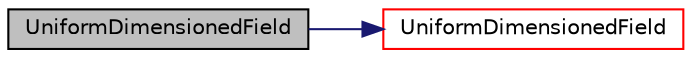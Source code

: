 digraph "UniformDimensionedField"
{
  bgcolor="transparent";
  edge [fontname="Helvetica",fontsize="10",labelfontname="Helvetica",labelfontsize="10"];
  node [fontname="Helvetica",fontsize="10",shape=record];
  rankdir="LR";
  Node1 [label="UniformDimensionedField",height=0.2,width=0.4,color="black", fillcolor="grey75", style="filled", fontcolor="black"];
  Node1 -> Node2 [color="midnightblue",fontsize="10",style="solid",fontname="Helvetica"];
  Node2 [label="UniformDimensionedField",height=0.2,width=0.4,color="red",URL="$a02758.html#a1482014be1755b9f28767af9c8b8573a",tooltip="Construct from components. Either reads or uses supplied value. "];
}
